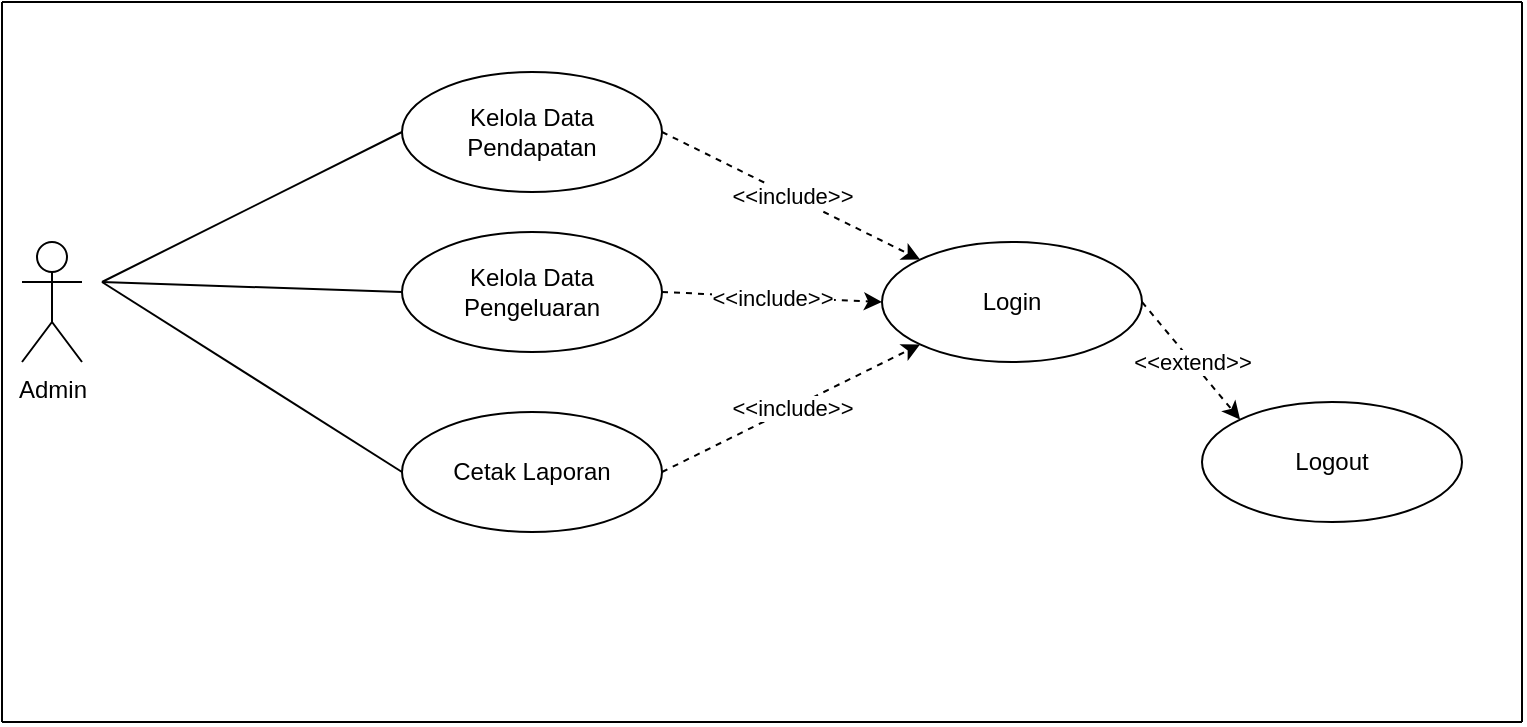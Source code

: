 <mxfile version="13.9.9" type="device" pages="10"><diagram id="4kmiAtKy9nEvLgpCRwei" name="UCD"><mxGraphModel dx="768" dy="482" grid="1" gridSize="10" guides="1" tooltips="1" connect="1" arrows="1" fold="1" page="1" pageScale="1" pageWidth="827" pageHeight="1169" math="0" shadow="0"><root><mxCell id="0"/><mxCell id="1" parent="0"/><mxCell id="D2T0D9YwCFJII62d_EAn-1" value="Admin" style="shape=umlActor;verticalLabelPosition=bottom;verticalAlign=top;html=1;outlineConnect=0;" parent="1" vertex="1"><mxGeometry x="170" y="200" width="30" height="60" as="geometry"/></mxCell><mxCell id="D2T0D9YwCFJII62d_EAn-2" value="Kelola Data Pendapatan" style="ellipse;whiteSpace=wrap;html=1;" parent="1" vertex="1"><mxGeometry x="360" y="115" width="130" height="60" as="geometry"/></mxCell><mxCell id="D2T0D9YwCFJII62d_EAn-3" value="Kelola Data Pengeluaran" style="ellipse;whiteSpace=wrap;html=1;" parent="1" vertex="1"><mxGeometry x="360" y="195" width="130" height="60" as="geometry"/></mxCell><mxCell id="D2T0D9YwCFJII62d_EAn-5" value="Cetak Laporan" style="ellipse;whiteSpace=wrap;html=1;" parent="1" vertex="1"><mxGeometry x="360" y="285" width="130" height="60" as="geometry"/></mxCell><mxCell id="D2T0D9YwCFJII62d_EAn-6" value="Login" style="ellipse;whiteSpace=wrap;html=1;" parent="1" vertex="1"><mxGeometry x="600" y="200" width="130" height="60" as="geometry"/></mxCell><mxCell id="D2T0D9YwCFJII62d_EAn-7" value="" style="endArrow=none;html=1;entryX=0;entryY=0.5;entryDx=0;entryDy=0;" parent="1" target="D2T0D9YwCFJII62d_EAn-2" edge="1"><mxGeometry width="50" height="50" relative="1" as="geometry"><mxPoint x="210" y="220" as="sourcePoint"/><mxPoint x="310" y="340" as="targetPoint"/></mxGeometry></mxCell><mxCell id="D2T0D9YwCFJII62d_EAn-8" value="" style="endArrow=none;html=1;entryX=0;entryY=0.5;entryDx=0;entryDy=0;" parent="1" target="D2T0D9YwCFJII62d_EAn-3" edge="1"><mxGeometry width="50" height="50" relative="1" as="geometry"><mxPoint x="210" y="220" as="sourcePoint"/><mxPoint x="370.0" y="130.0" as="targetPoint"/></mxGeometry></mxCell><mxCell id="D2T0D9YwCFJII62d_EAn-10" value="" style="endArrow=none;html=1;entryX=0;entryY=0.5;entryDx=0;entryDy=0;" parent="1" target="D2T0D9YwCFJII62d_EAn-5" edge="1"><mxGeometry width="50" height="50" relative="1" as="geometry"><mxPoint x="210" y="220" as="sourcePoint"/><mxPoint x="370.0" y="290.0" as="targetPoint"/></mxGeometry></mxCell><mxCell id="D2T0D9YwCFJII62d_EAn-11" value="" style="endArrow=classic;html=1;dashed=1;exitX=1;exitY=0.5;exitDx=0;exitDy=0;entryX=0;entryY=0;entryDx=0;entryDy=0;" parent="1" source="D2T0D9YwCFJII62d_EAn-2" target="D2T0D9YwCFJII62d_EAn-6" edge="1"><mxGeometry relative="1" as="geometry"><mxPoint x="540" y="150" as="sourcePoint"/><mxPoint x="340" y="440" as="targetPoint"/></mxGeometry></mxCell><mxCell id="D2T0D9YwCFJII62d_EAn-12" value="&amp;lt;&amp;lt;include&amp;gt;&amp;gt;" style="edgeLabel;resizable=0;html=1;align=center;verticalAlign=middle;" parent="D2T0D9YwCFJII62d_EAn-11" connectable="0" vertex="1"><mxGeometry relative="1" as="geometry"/></mxCell><mxCell id="D2T0D9YwCFJII62d_EAn-13" value="" style="endArrow=classic;html=1;dashed=1;exitX=1;exitY=0.5;exitDx=0;exitDy=0;entryX=0;entryY=0.5;entryDx=0;entryDy=0;" parent="1" source="D2T0D9YwCFJII62d_EAn-3" target="D2T0D9YwCFJII62d_EAn-6" edge="1"><mxGeometry relative="1" as="geometry"><mxPoint x="500" y="130" as="sourcePoint"/><mxPoint x="620" y="210" as="targetPoint"/></mxGeometry></mxCell><mxCell id="D2T0D9YwCFJII62d_EAn-14" value="&amp;lt;&amp;lt;include&amp;gt;&amp;gt;" style="edgeLabel;resizable=0;html=1;align=center;verticalAlign=middle;" parent="D2T0D9YwCFJII62d_EAn-13" connectable="0" vertex="1"><mxGeometry relative="1" as="geometry"/></mxCell><mxCell id="D2T0D9YwCFJII62d_EAn-17" value="" style="endArrow=classic;html=1;dashed=1;exitX=1;exitY=0.5;exitDx=0;exitDy=0;entryX=0;entryY=1;entryDx=0;entryDy=0;" parent="1" source="D2T0D9YwCFJII62d_EAn-5" target="D2T0D9YwCFJII62d_EAn-6" edge="1"><mxGeometry relative="1" as="geometry"><mxPoint x="500" y="290" as="sourcePoint"/><mxPoint x="610" y="240" as="targetPoint"/></mxGeometry></mxCell><mxCell id="D2T0D9YwCFJII62d_EAn-18" value="&amp;lt;&amp;lt;include&amp;gt;&amp;gt;" style="edgeLabel;resizable=0;html=1;align=center;verticalAlign=middle;" parent="D2T0D9YwCFJII62d_EAn-17" connectable="0" vertex="1"><mxGeometry relative="1" as="geometry"/></mxCell><mxCell id="D2T0D9YwCFJII62d_EAn-19" value="Logout" style="ellipse;whiteSpace=wrap;html=1;" parent="1" vertex="1"><mxGeometry x="760" y="280" width="130" height="60" as="geometry"/></mxCell><mxCell id="D2T0D9YwCFJII62d_EAn-20" value="" style="endArrow=classic;html=1;dashed=1;exitX=1;exitY=0.5;exitDx=0;exitDy=0;entryX=0;entryY=0;entryDx=0;entryDy=0;" parent="1" source="D2T0D9YwCFJII62d_EAn-6" target="D2T0D9YwCFJII62d_EAn-19" edge="1"><mxGeometry relative="1" as="geometry"><mxPoint x="500" y="370" as="sourcePoint"/><mxPoint x="629.038" y="261.213" as="targetPoint"/></mxGeometry></mxCell><mxCell id="D2T0D9YwCFJII62d_EAn-21" value="&amp;lt;&amp;lt;extend&amp;gt;&amp;gt;" style="edgeLabel;resizable=0;html=1;align=center;verticalAlign=middle;" parent="D2T0D9YwCFJII62d_EAn-20" connectable="0" vertex="1"><mxGeometry relative="1" as="geometry"/></mxCell><mxCell id="D2T0D9YwCFJII62d_EAn-22" value="" style="endArrow=none;html=1;" parent="1" edge="1"><mxGeometry width="50" height="50" relative="1" as="geometry"><mxPoint x="160" y="440" as="sourcePoint"/><mxPoint x="160" y="80" as="targetPoint"/></mxGeometry></mxCell><mxCell id="D2T0D9YwCFJII62d_EAn-23" value="" style="endArrow=none;html=1;" parent="1" edge="1"><mxGeometry width="50" height="50" relative="1" as="geometry"><mxPoint x="920" y="440" as="sourcePoint"/><mxPoint x="920" y="80" as="targetPoint"/></mxGeometry></mxCell><mxCell id="D2T0D9YwCFJII62d_EAn-24" value="" style="endArrow=none;html=1;" parent="1" edge="1"><mxGeometry width="50" height="50" relative="1" as="geometry"><mxPoint x="920" y="440" as="sourcePoint"/><mxPoint x="160" y="440" as="targetPoint"/></mxGeometry></mxCell><mxCell id="D2T0D9YwCFJII62d_EAn-25" value="" style="endArrow=none;html=1;" parent="1" edge="1"><mxGeometry width="50" height="50" relative="1" as="geometry"><mxPoint x="920" y="80" as="sourcePoint"/><mxPoint x="160" y="80" as="targetPoint"/></mxGeometry></mxCell></root></mxGraphModel></diagram><diagram id="q11YyFQEiw3C7KnpU5AF" name="CD"><mxGraphModel dx="1280" dy="3141" grid="1" gridSize="10" guides="1" tooltips="1" connect="1" arrows="1" fold="1" page="1" pageScale="1" pageWidth="827" pageHeight="1169" math="0" shadow="0"><root><mxCell id="6ki_7aTZV0kdRkcrF936-0"/><mxCell id="6ki_7aTZV0kdRkcrF936-1" parent="6ki_7aTZV0kdRkcrF936-0"/><mxCell id="Ex8p9PTZ4XBPJWgtMzSK-0" value="admin" style="swimlane;fontStyle=1;align=center;verticalAlign=top;childLayout=stackLayout;horizontal=1;startSize=26;horizontalStack=0;resizeParent=1;resizeParentMax=0;resizeLast=0;collapsible=1;marginBottom=0;fontSize=18;" parent="6ki_7aTZV0kdRkcrF936-1" vertex="1"><mxGeometry x="520" y="-1510" width="270" height="164" as="geometry"/></mxCell><mxCell id="Ex8p9PTZ4XBPJWgtMzSK-1" value="+ id_admin: int(11) (PK)" style="text;align=left;verticalAlign=top;spacingLeft=4;spacingRight=4;overflow=hidden;rotatable=0;points=[[0,0.5],[1,0.5]];portConstraint=eastwest;fontSize=18;" parent="Ex8p9PTZ4XBPJWgtMzSK-0" vertex="1"><mxGeometry y="26" width="270" height="26" as="geometry"/></mxCell><mxCell id="Ex8p9PTZ4XBPJWgtMzSK-2" value="+ nama: varchar(40)" style="text;align=left;verticalAlign=top;spacingLeft=4;spacingRight=4;overflow=hidden;rotatable=0;points=[[0,0.5],[1,0.5]];portConstraint=eastwest;fontSize=18;" parent="Ex8p9PTZ4XBPJWgtMzSK-0" vertex="1"><mxGeometry y="52" width="270" height="26" as="geometry"/></mxCell><mxCell id="Ex8p9PTZ4XBPJWgtMzSK-3" value="+ email: varchar(40)" style="text;align=left;verticalAlign=top;spacingLeft=4;spacingRight=4;overflow=hidden;rotatable=0;points=[[0,0.5],[1,0.5]];portConstraint=eastwest;fontSize=18;" parent="Ex8p9PTZ4XBPJWgtMzSK-0" vertex="1"><mxGeometry y="78" width="270" height="26" as="geometry"/></mxCell><mxCell id="Ex8p9PTZ4XBPJWgtMzSK-4" value="+ pass: varchar(40)" style="text;align=left;verticalAlign=top;spacingLeft=4;spacingRight=4;overflow=hidden;rotatable=0;points=[[0,0.5],[1,0.5]];portConstraint=eastwest;fontSize=18;" parent="Ex8p9PTZ4XBPJWgtMzSK-0" vertex="1"><mxGeometry y="104" width="270" height="26" as="geometry"/></mxCell><mxCell id="Ex8p9PTZ4XBPJWgtMzSK-5" value="" style="line;strokeWidth=1;align=left;verticalAlign=middle;spacingTop=-1;spacingLeft=3;spacingRight=3;rotatable=0;labelPosition=right;points=[];portConstraint=eastwest;fontSize=18;" parent="Ex8p9PTZ4XBPJWgtMzSK-0" vertex="1"><mxGeometry y="130" width="270" height="8" as="geometry"/></mxCell><mxCell id="Ex8p9PTZ4XBPJWgtMzSK-6" value="+ login()&#10;" style="text;align=left;verticalAlign=top;spacingLeft=4;spacingRight=4;overflow=hidden;rotatable=0;points=[[0,0.5],[1,0.5]];portConstraint=eastwest;fontSize=18;" parent="Ex8p9PTZ4XBPJWgtMzSK-0" vertex="1"><mxGeometry y="138" width="270" height="26" as="geometry"/></mxCell><mxCell id="Ex8p9PTZ4XBPJWgtMzSK-22" value="pemasukan" style="swimlane;fontStyle=1;align=center;verticalAlign=top;childLayout=stackLayout;horizontal=1;startSize=26;horizontalStack=0;resizeParent=1;resizeParentMax=0;resizeLast=0;collapsible=1;marginBottom=0;fontSize=18;" parent="6ki_7aTZV0kdRkcrF936-1" vertex="1"><mxGeometry x="910" y="-1510" width="270" height="242" as="geometry"/></mxCell><mxCell id="Ex8p9PTZ4XBPJWgtMzSK-23" value="+ id_pemasukan: int(11) (PK)" style="text;align=left;verticalAlign=top;spacingLeft=4;spacingRight=4;overflow=hidden;rotatable=0;points=[[0,0.5],[1,0.5]];portConstraint=eastwest;fontSize=18;" parent="Ex8p9PTZ4XBPJWgtMzSK-22" vertex="1"><mxGeometry y="26" width="270" height="26" as="geometry"/></mxCell><mxCell id="Ex8p9PTZ4XBPJWgtMzSK-24" value="+ tgl_pemasukan: date" style="text;align=left;verticalAlign=top;spacingLeft=4;spacingRight=4;overflow=hidden;rotatable=0;points=[[0,0.5],[1,0.5]];portConstraint=eastwest;fontSize=18;" parent="Ex8p9PTZ4XBPJWgtMzSK-22" vertex="1"><mxGeometry y="52" width="270" height="26" as="geometry"/></mxCell><mxCell id="Ex8p9PTZ4XBPJWgtMzSK-25" value="+ jumlah: int(11)" style="text;align=left;verticalAlign=top;spacingLeft=4;spacingRight=4;overflow=hidden;rotatable=0;points=[[0,0.5],[1,0.5]];portConstraint=eastwest;fontSize=18;" parent="Ex8p9PTZ4XBPJWgtMzSK-22" vertex="1"><mxGeometry y="78" width="270" height="26" as="geometry"/></mxCell><mxCell id="Ex8p9PTZ4XBPJWgtMzSK-26" value="+ sumber: text" style="text;align=left;verticalAlign=top;spacingLeft=4;spacingRight=4;overflow=hidden;rotatable=0;points=[[0,0.5],[1,0.5]];portConstraint=eastwest;fontSize=18;" parent="Ex8p9PTZ4XBPJWgtMzSK-22" vertex="1"><mxGeometry y="104" width="270" height="26" as="geometry"/></mxCell><mxCell id="Ex8p9PTZ4XBPJWgtMzSK-29" value="" style="line;strokeWidth=1;align=left;verticalAlign=middle;spacingTop=-1;spacingLeft=3;spacingRight=3;rotatable=0;labelPosition=right;points=[];portConstraint=eastwest;fontSize=18;" parent="Ex8p9PTZ4XBPJWgtMzSK-22" vertex="1"><mxGeometry y="130" width="270" height="8" as="geometry"/></mxCell><mxCell id="Ex8p9PTZ4XBPJWgtMzSK-30" value="+ edit()&#10;" style="text;align=left;verticalAlign=top;spacingLeft=4;spacingRight=4;overflow=hidden;rotatable=0;points=[[0,0.5],[1,0.5]];portConstraint=eastwest;fontSize=18;" parent="Ex8p9PTZ4XBPJWgtMzSK-22" vertex="1"><mxGeometry y="138" width="270" height="26" as="geometry"/></mxCell><mxCell id="Ex8p9PTZ4XBPJWgtMzSK-31" value="+ hapus()" style="text;align=left;verticalAlign=top;spacingLeft=4;spacingRight=4;overflow=hidden;rotatable=0;points=[[0,0.5],[1,0.5]];portConstraint=eastwest;fontSize=18;" parent="Ex8p9PTZ4XBPJWgtMzSK-22" vertex="1"><mxGeometry y="164" width="270" height="26" as="geometry"/></mxCell><mxCell id="Ex8p9PTZ4XBPJWgtMzSK-32" value="+ tambah()" style="text;align=left;verticalAlign=top;spacingLeft=4;spacingRight=4;overflow=hidden;rotatable=0;points=[[0,0.5],[1,0.5]];portConstraint=eastwest;fontSize=18;" parent="Ex8p9PTZ4XBPJWgtMzSK-22" vertex="1"><mxGeometry y="190" width="270" height="26" as="geometry"/></mxCell><mxCell id="Ex8p9PTZ4XBPJWgtMzSK-33" value="+ simpan()" style="text;align=left;verticalAlign=top;spacingLeft=4;spacingRight=4;overflow=hidden;rotatable=0;points=[[0,0.5],[1,0.5]];portConstraint=eastwest;fontSize=18;" parent="Ex8p9PTZ4XBPJWgtMzSK-22" vertex="1"><mxGeometry y="216" width="270" height="26" as="geometry"/></mxCell><mxCell id="Ex8p9PTZ4XBPJWgtMzSK-34" value="pengeluaran" style="swimlane;fontStyle=1;align=center;verticalAlign=top;childLayout=stackLayout;horizontal=1;startSize=26;horizontalStack=0;resizeParent=1;resizeParentMax=0;resizeLast=0;collapsible=1;marginBottom=0;fontSize=18;" parent="6ki_7aTZV0kdRkcrF936-1" vertex="1"><mxGeometry x="910" y="-1920" width="270" height="242" as="geometry"/></mxCell><mxCell id="Ex8p9PTZ4XBPJWgtMzSK-35" value="+ id_pengeluaran: int(11) (PK)" style="text;align=left;verticalAlign=top;spacingLeft=4;spacingRight=4;overflow=hidden;rotatable=0;points=[[0,0.5],[1,0.5]];portConstraint=eastwest;fontSize=18;" parent="Ex8p9PTZ4XBPJWgtMzSK-34" vertex="1"><mxGeometry y="26" width="270" height="26" as="geometry"/></mxCell><mxCell id="Ex8p9PTZ4XBPJWgtMzSK-36" value="+ tgl_pemgeluaran: date" style="text;align=left;verticalAlign=top;spacingLeft=4;spacingRight=4;overflow=hidden;rotatable=0;points=[[0,0.5],[1,0.5]];portConstraint=eastwest;fontSize=18;" parent="Ex8p9PTZ4XBPJWgtMzSK-34" vertex="1"><mxGeometry y="52" width="270" height="26" as="geometry"/></mxCell><mxCell id="Ex8p9PTZ4XBPJWgtMzSK-37" value="+ jumlah: int(11)" style="text;align=left;verticalAlign=top;spacingLeft=4;spacingRight=4;overflow=hidden;rotatable=0;points=[[0,0.5],[1,0.5]];portConstraint=eastwest;fontSize=18;" parent="Ex8p9PTZ4XBPJWgtMzSK-34" vertex="1"><mxGeometry y="78" width="270" height="26" as="geometry"/></mxCell><mxCell id="Ex8p9PTZ4XBPJWgtMzSK-38" value="+ sumber: text" style="text;align=left;verticalAlign=top;spacingLeft=4;spacingRight=4;overflow=hidden;rotatable=0;points=[[0,0.5],[1,0.5]];portConstraint=eastwest;fontSize=18;" parent="Ex8p9PTZ4XBPJWgtMzSK-34" vertex="1"><mxGeometry y="104" width="270" height="26" as="geometry"/></mxCell><mxCell id="Ex8p9PTZ4XBPJWgtMzSK-39" value="" style="line;strokeWidth=1;align=left;verticalAlign=middle;spacingTop=-1;spacingLeft=3;spacingRight=3;rotatable=0;labelPosition=right;points=[];portConstraint=eastwest;fontSize=18;" parent="Ex8p9PTZ4XBPJWgtMzSK-34" vertex="1"><mxGeometry y="130" width="270" height="8" as="geometry"/></mxCell><mxCell id="Ex8p9PTZ4XBPJWgtMzSK-40" value="+ edit()&#10;" style="text;align=left;verticalAlign=top;spacingLeft=4;spacingRight=4;overflow=hidden;rotatable=0;points=[[0,0.5],[1,0.5]];portConstraint=eastwest;fontSize=18;" parent="Ex8p9PTZ4XBPJWgtMzSK-34" vertex="1"><mxGeometry y="138" width="270" height="26" as="geometry"/></mxCell><mxCell id="Ex8p9PTZ4XBPJWgtMzSK-41" value="+ hapus()" style="text;align=left;verticalAlign=top;spacingLeft=4;spacingRight=4;overflow=hidden;rotatable=0;points=[[0,0.5],[1,0.5]];portConstraint=eastwest;fontSize=18;" parent="Ex8p9PTZ4XBPJWgtMzSK-34" vertex="1"><mxGeometry y="164" width="270" height="26" as="geometry"/></mxCell><mxCell id="Ex8p9PTZ4XBPJWgtMzSK-42" value="+ tambah()" style="text;align=left;verticalAlign=top;spacingLeft=4;spacingRight=4;overflow=hidden;rotatable=0;points=[[0,0.5],[1,0.5]];portConstraint=eastwest;fontSize=18;" parent="Ex8p9PTZ4XBPJWgtMzSK-34" vertex="1"><mxGeometry y="190" width="270" height="26" as="geometry"/></mxCell><mxCell id="Ex8p9PTZ4XBPJWgtMzSK-43" value="+ simpan()" style="text;align=left;verticalAlign=top;spacingLeft=4;spacingRight=4;overflow=hidden;rotatable=0;points=[[0,0.5],[1,0.5]];portConstraint=eastwest;fontSize=18;" parent="Ex8p9PTZ4XBPJWgtMzSK-34" vertex="1"><mxGeometry y="216" width="270" height="26" as="geometry"/></mxCell><mxCell id="Ex8p9PTZ4XBPJWgtMzSK-45" value="" style="endArrow=none;html=1;exitX=1;exitY=0.5;exitDx=0;exitDy=0;entryX=0;entryY=0.5;entryDx=0;entryDy=0;" parent="6ki_7aTZV0kdRkcrF936-1" source="Ex8p9PTZ4XBPJWgtMzSK-1" target="Ex8p9PTZ4XBPJWgtMzSK-23" edge="1"><mxGeometry width="50" height="50" relative="1" as="geometry"><mxPoint x="720" y="-1200" as="sourcePoint"/><mxPoint x="770" y="-1250" as="targetPoint"/></mxGeometry></mxCell><mxCell id="hiZ-uurD7CRcBo1tlRq7-0" value="1..N" style="text;html=1;strokeColor=none;fillColor=none;align=center;verticalAlign=middle;whiteSpace=wrap;rounded=0;" vertex="1" parent="6ki_7aTZV0kdRkcrF936-1"><mxGeometry x="860" y="-1490" width="40" height="20" as="geometry"/></mxCell><mxCell id="hiZ-uurD7CRcBo1tlRq7-1" value="" style="endArrow=none;html=1;exitX=1;exitY=0.5;exitDx=0;exitDy=0;entryX=0;entryY=0.5;entryDx=0;entryDy=0;" edge="1" parent="6ki_7aTZV0kdRkcrF936-1" source="Ex8p9PTZ4XBPJWgtMzSK-1" target="Ex8p9PTZ4XBPJWgtMzSK-35"><mxGeometry width="50" height="50" relative="1" as="geometry"><mxPoint x="880" y="-1480" as="sourcePoint"/><mxPoint x="930" y="-1530" as="targetPoint"/><Array as="points"><mxPoint x="840" y="-1471"/><mxPoint x="840" y="-1881"/></Array></mxGeometry></mxCell><mxCell id="hiZ-uurD7CRcBo1tlRq7-2" value="1..N" style="text;html=1;strokeColor=none;fillColor=none;align=center;verticalAlign=middle;whiteSpace=wrap;rounded=0;" vertex="1" parent="6ki_7aTZV0kdRkcrF936-1"><mxGeometry x="860" y="-1900" width="40" height="20" as="geometry"/></mxCell></root></mxGraphModel></diagram><diagram id="pGMKPq_DkwyDw89W5EmB" name="AD-Admin"><mxGraphModel dx="904" dy="567" grid="1" gridSize="10" guides="1" tooltips="1" connect="1" arrows="1" fold="1" page="1" pageScale="1" pageWidth="827" pageHeight="1169" math="0" shadow="0"><root><mxCell id="17zIrIIDaWZCTqSmZn6S-0"/><mxCell id="17zIrIIDaWZCTqSmZn6S-1" parent="17zIrIIDaWZCTqSmZn6S-0"/><mxCell id="17zIrIIDaWZCTqSmZn6S-2" style="edgeStyle=orthogonalEdgeStyle;rounded=0;orthogonalLoop=1;jettySize=auto;html=1;entryX=0.5;entryY=0;entryDx=0;entryDy=0;" parent="17zIrIIDaWZCTqSmZn6S-1" source="17zIrIIDaWZCTqSmZn6S-3" target="17zIrIIDaWZCTqSmZn6S-5" edge="1"><mxGeometry relative="1" as="geometry"/></mxCell><mxCell id="17zIrIIDaWZCTqSmZn6S-3" value="" style="ellipse;fillColor=#000000;strokeColor=none;" parent="17zIrIIDaWZCTqSmZn6S-1" vertex="1"><mxGeometry x="280" y="110" width="40" height="40" as="geometry"/></mxCell><mxCell id="17zIrIIDaWZCTqSmZn6S-4" style="edgeStyle=orthogonalEdgeStyle;rounded=0;orthogonalLoop=1;jettySize=auto;html=1;" parent="17zIrIIDaWZCTqSmZn6S-1" source="17zIrIIDaWZCTqSmZn6S-5" target="17zIrIIDaWZCTqSmZn6S-7" edge="1"><mxGeometry relative="1" as="geometry"/></mxCell><mxCell id="17zIrIIDaWZCTqSmZn6S-5" value="Login" style="rounded=1;whiteSpace=wrap;html=1;" parent="17zIrIIDaWZCTqSmZn6S-1" vertex="1"><mxGeometry x="247.5" y="180" width="105" height="40" as="geometry"/></mxCell><mxCell id="17zIrIIDaWZCTqSmZn6S-6" style="edgeStyle=orthogonalEdgeStyle;rounded=0;orthogonalLoop=1;jettySize=auto;html=1;entryX=0.5;entryY=0;entryDx=0;entryDy=0;" parent="17zIrIIDaWZCTqSmZn6S-1" source="17zIrIIDaWZCTqSmZn6S-7" target="17zIrIIDaWZCTqSmZn6S-10" edge="1"><mxGeometry relative="1" as="geometry"/></mxCell><mxCell id="17zIrIIDaWZCTqSmZn6S-7" value="Validasi Login" style="rounded=1;whiteSpace=wrap;html=1;" parent="17zIrIIDaWZCTqSmZn6S-1" vertex="1"><mxGeometry x="247.5" y="250" width="105" height="40" as="geometry"/></mxCell><mxCell id="17zIrIIDaWZCTqSmZn6S-8" style="edgeStyle=orthogonalEdgeStyle;rounded=0;orthogonalLoop=1;jettySize=auto;html=1;" parent="17zIrIIDaWZCTqSmZn6S-1" source="17zIrIIDaWZCTqSmZn6S-10" target="17zIrIIDaWZCTqSmZn6S-11" edge="1"><mxGeometry relative="1" as="geometry"/></mxCell><mxCell id="17zIrIIDaWZCTqSmZn6S-9" style="edgeStyle=orthogonalEdgeStyle;rounded=0;orthogonalLoop=1;jettySize=auto;html=1;entryX=1;entryY=0.5;entryDx=0;entryDy=0;exitX=1;exitY=0.5;exitDx=0;exitDy=0;" parent="17zIrIIDaWZCTqSmZn6S-1" source="17zIrIIDaWZCTqSmZn6S-10" target="17zIrIIDaWZCTqSmZn6S-5" edge="1"><mxGeometry relative="1" as="geometry"><Array as="points"><mxPoint x="370" y="340"/><mxPoint x="370" y="200"/></Array></mxGeometry></mxCell><mxCell id="17zIrIIDaWZCTqSmZn6S-10" value="" style="rhombus;whiteSpace=wrap;html=1;" parent="17zIrIIDaWZCTqSmZn6S-1" vertex="1"><mxGeometry x="280" y="320" width="40" height="40" as="geometry"/></mxCell><mxCell id="17zIrIIDaWZCTqSmZn6S-11" value="Admin" style="rounded=1;whiteSpace=wrap;html=1;" parent="17zIrIIDaWZCTqSmZn6S-1" vertex="1"><mxGeometry x="247.5" y="390" width="105" height="40" as="geometry"/></mxCell><mxCell id="17zIrIIDaWZCTqSmZn6S-12" style="edgeStyle=orthogonalEdgeStyle;rounded=0;orthogonalLoop=1;jettySize=auto;html=1;entryX=0;entryY=0.5;entryDx=0;entryDy=0;exitX=0.444;exitY=0.975;exitDx=0;exitDy=0;exitPerimeter=0;" parent="17zIrIIDaWZCTqSmZn6S-1" source="17zIrIIDaWZCTqSmZn6S-13" target="17zIrIIDaWZCTqSmZn6S-19" edge="1"><mxGeometry relative="1" as="geometry"><mxPoint x="117.87" y="635" as="targetPoint"/></mxGeometry></mxCell><mxCell id="17zIrIIDaWZCTqSmZn6S-13" value="Kelola Data Pendapatan" style="rounded=1;whiteSpace=wrap;html=1;" parent="17zIrIIDaWZCTqSmZn6S-1" vertex="1"><mxGeometry x="128.25" y="500" width="105" height="40" as="geometry"/></mxCell><mxCell id="AkEPrUSVcGApRCs7bW3S-0" style="edgeStyle=orthogonalEdgeStyle;rounded=0;orthogonalLoop=1;jettySize=auto;html=1;entryX=0.5;entryY=0;entryDx=0;entryDy=0;" edge="1" parent="17zIrIIDaWZCTqSmZn6S-1" source="17zIrIIDaWZCTqSmZn6S-15" target="17zIrIIDaWZCTqSmZn6S-19"><mxGeometry relative="1" as="geometry"/></mxCell><mxCell id="17zIrIIDaWZCTqSmZn6S-15" value="Kelola Data Pengeluaran" style="rounded=1;whiteSpace=wrap;html=1;" parent="17zIrIIDaWZCTqSmZn6S-1" vertex="1"><mxGeometry x="246.5" y="500" width="105" height="40" as="geometry"/></mxCell><mxCell id="AkEPrUSVcGApRCs7bW3S-1" style="edgeStyle=orthogonalEdgeStyle;rounded=0;orthogonalLoop=1;jettySize=auto;html=1;entryX=1;entryY=0.5;entryDx=0;entryDy=0;exitX=0.5;exitY=1;exitDx=0;exitDy=0;" edge="1" parent="17zIrIIDaWZCTqSmZn6S-1" source="17zIrIIDaWZCTqSmZn6S-17" target="17zIrIIDaWZCTqSmZn6S-19"><mxGeometry relative="1" as="geometry"/></mxCell><mxCell id="17zIrIIDaWZCTqSmZn6S-17" value="Cetak Laporan" style="rounded=1;whiteSpace=wrap;html=1;" parent="17zIrIIDaWZCTqSmZn6S-1" vertex="1"><mxGeometry x="366.75" y="500" width="105" height="40" as="geometry"/></mxCell><mxCell id="17zIrIIDaWZCTqSmZn6S-18" style="edgeStyle=orthogonalEdgeStyle;rounded=0;orthogonalLoop=1;jettySize=auto;html=1;" parent="17zIrIIDaWZCTqSmZn6S-1" source="17zIrIIDaWZCTqSmZn6S-19" target="17zIrIIDaWZCTqSmZn6S-21" edge="1"><mxGeometry relative="1" as="geometry"/></mxCell><mxCell id="17zIrIIDaWZCTqSmZn6S-19" value="" style="rounded=0;whiteSpace=wrap;html=1;fillColor=#000000;" parent="17zIrIIDaWZCTqSmZn6S-1" vertex="1"><mxGeometry x="238.5" y="630" width="120" height="10" as="geometry"/></mxCell><mxCell id="17zIrIIDaWZCTqSmZn6S-20" style="edgeStyle=orthogonalEdgeStyle;rounded=0;orthogonalLoop=1;jettySize=auto;html=1;" parent="17zIrIIDaWZCTqSmZn6S-1" source="17zIrIIDaWZCTqSmZn6S-21" target="17zIrIIDaWZCTqSmZn6S-22" edge="1"><mxGeometry relative="1" as="geometry"/></mxCell><mxCell id="17zIrIIDaWZCTqSmZn6S-21" value="Logout" style="rounded=1;whiteSpace=wrap;html=1;" parent="17zIrIIDaWZCTqSmZn6S-1" vertex="1"><mxGeometry x="246" y="670" width="105" height="40" as="geometry"/></mxCell><mxCell id="17zIrIIDaWZCTqSmZn6S-22" value="" style="ellipse;html=1;shape=endState;fillColor=#000000;strokeColor=#000000;" parent="17zIrIIDaWZCTqSmZn6S-1" vertex="1"><mxGeometry x="278.5" y="740" width="40" height="40" as="geometry"/></mxCell><mxCell id="17zIrIIDaWZCTqSmZn6S-23" value="" style="endArrow=classic;html=1;entryX=0.5;entryY=0;entryDx=0;entryDy=0;" parent="17zIrIIDaWZCTqSmZn6S-1" target="17zIrIIDaWZCTqSmZn6S-13" edge="1"><mxGeometry width="50" height="50" relative="1" as="geometry"><mxPoint x="180.63" y="470" as="sourcePoint"/><mxPoint x="301.38" y="460" as="targetPoint"/></mxGeometry></mxCell><mxCell id="17zIrIIDaWZCTqSmZn6S-24" value="" style="endArrow=classic;html=1;entryX=0.5;entryY=0;entryDx=0;entryDy=0;" parent="17zIrIIDaWZCTqSmZn6S-1" edge="1"><mxGeometry width="50" height="50" relative="1" as="geometry"><mxPoint x="421.18" y="470" as="sourcePoint"/><mxPoint x="421.18" y="500" as="targetPoint"/></mxGeometry></mxCell><mxCell id="17zIrIIDaWZCTqSmZn6S-28" value="" style="endArrow=none;html=1;" parent="17zIrIIDaWZCTqSmZn6S-1" edge="1"><mxGeometry width="50" height="50" relative="1" as="geometry"><mxPoint x="182" y="470" as="sourcePoint"/><mxPoint x="420.75" y="470" as="targetPoint"/></mxGeometry></mxCell><mxCell id="17zIrIIDaWZCTqSmZn6S-29" value="" style="endArrow=none;html=1;exitX=0.5;exitY=1;exitDx=0;exitDy=0;" parent="17zIrIIDaWZCTqSmZn6S-1" source="17zIrIIDaWZCTqSmZn6S-11" edge="1"><mxGeometry width="50" height="50" relative="1" as="geometry"><mxPoint x="233" y="450" as="sourcePoint"/><mxPoint x="300" y="470" as="targetPoint"/></mxGeometry></mxCell><mxCell id="17zIrIIDaWZCTqSmZn6S-38" value="" style="endArrow=classic;html=1;entryX=0.5;entryY=0;entryDx=0;entryDy=0;" parent="17zIrIIDaWZCTqSmZn6S-1" edge="1"><mxGeometry width="50" height="50" relative="1" as="geometry"><mxPoint x="300.55" y="470" as="sourcePoint"/><mxPoint x="300.55" y="500" as="targetPoint"/></mxGeometry></mxCell><mxCell id="17zIrIIDaWZCTqSmZn6S-39" value="True" style="text;html=1;strokeColor=none;fillColor=none;align=center;verticalAlign=middle;whiteSpace=wrap;rounded=0;" parent="17zIrIIDaWZCTqSmZn6S-1" vertex="1"><mxGeometry x="260" y="360" width="40" height="20" as="geometry"/></mxCell><mxCell id="17zIrIIDaWZCTqSmZn6S-40" value="False" style="text;html=1;strokeColor=none;fillColor=none;align=center;verticalAlign=middle;whiteSpace=wrap;rounded=0;" parent="17zIrIIDaWZCTqSmZn6S-1" vertex="1"><mxGeometry x="374" y="230" width="40" height="20" as="geometry"/></mxCell></root></mxGraphModel></diagram><diagram id="dBF78uNOiNgydK4vTUUC" name="SQ-Admin"><mxGraphModel dx="768" dy="482" grid="1" gridSize="10" guides="1" tooltips="1" connect="1" arrows="1" fold="1" page="1" pageScale="1" pageWidth="827" pageHeight="1169" math="0" shadow="0"><root><mxCell id="RL52q2rN0Sd8Js9SmOrc-0"/><mxCell id="RL52q2rN0Sd8Js9SmOrc-1" parent="RL52q2rN0Sd8Js9SmOrc-0"/><mxCell id="RL52q2rN0Sd8Js9SmOrc-2" value="Admin" style="shape=umlActor;verticalLabelPosition=bottom;verticalAlign=top;html=1;outlineConnect=0;" parent="RL52q2rN0Sd8Js9SmOrc-1" vertex="1"><mxGeometry x="290" y="140" width="30" height="60" as="geometry"/></mxCell><mxCell id="RL52q2rN0Sd8Js9SmOrc-3" value="" style="rounded=0;whiteSpace=wrap;html=1;strokeWidth=1;fillColor=#FFFFFF;rotation=-90;" parent="RL52q2rN0Sd8Js9SmOrc-1" vertex="1"><mxGeometry x="285" y="295" width="40" height="10" as="geometry"/></mxCell><mxCell id="RL52q2rN0Sd8Js9SmOrc-4" value="" style="endArrow=none;html=1;exitX=1;exitY=0.5;exitDx=0;exitDy=0;dashed=1;" parent="RL52q2rN0Sd8Js9SmOrc-1" source="RL52q2rN0Sd8Js9SmOrc-3" edge="1"><mxGeometry width="50" height="50" relative="1" as="geometry"><mxPoint x="435" y="380" as="sourcePoint"/><mxPoint x="305" y="230" as="targetPoint"/></mxGeometry></mxCell><mxCell id="RL52q2rN0Sd8Js9SmOrc-5" value="" style="endArrow=none;html=1;dashed=1;entryX=0;entryY=0.5;entryDx=0;entryDy=0;" parent="RL52q2rN0Sd8Js9SmOrc-1" target="RL52q2rN0Sd8Js9SmOrc-3" edge="1"><mxGeometry width="50" height="50" relative="1" as="geometry"><mxPoint x="305" y="800" as="sourcePoint"/><mxPoint x="305" y="330" as="targetPoint"/></mxGeometry></mxCell><mxCell id="RL52q2rN0Sd8Js9SmOrc-6" value="Form Login" style="rounded=0;whiteSpace=wrap;html=1;" parent="RL52q2rN0Sd8Js9SmOrc-1" vertex="1"><mxGeometry x="390" y="150" width="110" height="40" as="geometry"/></mxCell><mxCell id="RL52q2rN0Sd8Js9SmOrc-7" value="" style="rounded=0;whiteSpace=wrap;html=1;strokeWidth=1;fillColor=#FFFFFF;rotation=-90;" parent="RL52q2rN0Sd8Js9SmOrc-1" vertex="1"><mxGeometry x="425" y="335" width="40" height="10" as="geometry"/></mxCell><mxCell id="RL52q2rN0Sd8Js9SmOrc-8" value="" style="endArrow=none;html=1;exitX=1;exitY=0.5;exitDx=0;exitDy=0;dashed=1;entryX=0.5;entryY=1;entryDx=0;entryDy=0;" parent="RL52q2rN0Sd8Js9SmOrc-1" source="RL52q2rN0Sd8Js9SmOrc-7" target="RL52q2rN0Sd8Js9SmOrc-6" edge="1"><mxGeometry width="50" height="50" relative="1" as="geometry"><mxPoint x="575" y="425" as="sourcePoint"/><mxPoint x="445" y="245" as="targetPoint"/></mxGeometry></mxCell><mxCell id="RL52q2rN0Sd8Js9SmOrc-9" value="" style="endArrow=classic;html=1;exitX=0;exitY=0.75;exitDx=0;exitDy=0;entryX=1;entryY=0;entryDx=0;entryDy=0;" parent="RL52q2rN0Sd8Js9SmOrc-1" source="RL52q2rN0Sd8Js9SmOrc-3" target="RL52q2rN0Sd8Js9SmOrc-7" edge="1"><mxGeometry width="50" height="50" relative="1" as="geometry"><mxPoint x="410" y="350" as="sourcePoint"/><mxPoint x="460" y="300" as="targetPoint"/></mxGeometry></mxCell><mxCell id="RL52q2rN0Sd8Js9SmOrc-10" value="1. input email dan password" style="text;html=1;strokeColor=none;fillColor=none;align=center;verticalAlign=middle;whiteSpace=wrap;rounded=0;" parent="RL52q2rN0Sd8Js9SmOrc-1" vertex="1"><mxGeometry x="325" y="295" width="100" height="20" as="geometry"/></mxCell><mxCell id="RL52q2rN0Sd8Js9SmOrc-11" value="" style="endArrow=none;html=1;dashed=1;entryX=0;entryY=0.5;entryDx=0;entryDy=0;" parent="RL52q2rN0Sd8Js9SmOrc-1" target="RL52q2rN0Sd8Js9SmOrc-7" edge="1"><mxGeometry width="50" height="50" relative="1" as="geometry"><mxPoint x="445" y="800" as="sourcePoint"/><mxPoint x="445" y="370" as="targetPoint"/><Array as="points"><mxPoint x="445" y="800"/></Array></mxGeometry></mxCell><mxCell id="RL52q2rN0Sd8Js9SmOrc-12" value="Login" style="rounded=0;whiteSpace=wrap;html=1;" parent="RL52q2rN0Sd8Js9SmOrc-1" vertex="1"><mxGeometry x="570" y="150" width="110" height="40" as="geometry"/></mxCell><mxCell id="RL52q2rN0Sd8Js9SmOrc-13" value="" style="rounded=0;whiteSpace=wrap;html=1;strokeWidth=1;fillColor=#FFFFFF;rotation=-90;" parent="RL52q2rN0Sd8Js9SmOrc-1" vertex="1"><mxGeometry x="605" y="375" width="40" height="10" as="geometry"/></mxCell><mxCell id="RL52q2rN0Sd8Js9SmOrc-14" value="" style="endArrow=none;html=1;exitX=1;exitY=0.5;exitDx=0;exitDy=0;dashed=1;entryX=0.5;entryY=1;entryDx=0;entryDy=0;" parent="RL52q2rN0Sd8Js9SmOrc-1" source="RL52q2rN0Sd8Js9SmOrc-13" edge="1"><mxGeometry width="50" height="50" relative="1" as="geometry"><mxPoint x="755" y="425" as="sourcePoint"/><mxPoint x="625" y="190" as="targetPoint"/></mxGeometry></mxCell><mxCell id="RL52q2rN0Sd8Js9SmOrc-15" value="" style="endArrow=classic;html=1;exitX=0;exitY=0.75;exitDx=0;exitDy=0;entryX=1;entryY=0;entryDx=0;entryDy=0;" parent="RL52q2rN0Sd8Js9SmOrc-1" target="RL52q2rN0Sd8Js9SmOrc-13" edge="1"><mxGeometry width="50" height="50" relative="1" as="geometry"><mxPoint x="450" y="360" as="sourcePoint"/><mxPoint x="582.5" y="360" as="targetPoint"/></mxGeometry></mxCell><mxCell id="RL52q2rN0Sd8Js9SmOrc-16" value="2. Cek email dan password" style="text;html=1;strokeColor=none;fillColor=none;align=center;verticalAlign=middle;whiteSpace=wrap;rounded=0;" parent="RL52q2rN0Sd8Js9SmOrc-1" vertex="1"><mxGeometry x="450" y="335" width="140" height="20" as="geometry"/></mxCell><mxCell id="RL52q2rN0Sd8Js9SmOrc-17" value="" style="endArrow=none;html=1;dashed=1;entryX=0;entryY=0.5;entryDx=0;entryDy=0;" parent="RL52q2rN0Sd8Js9SmOrc-1" source="RL52q2rN0Sd8Js9SmOrc-18" target="RL52q2rN0Sd8Js9SmOrc-13" edge="1"><mxGeometry width="50" height="50" relative="1" as="geometry"><mxPoint x="625" y="440" as="sourcePoint"/><mxPoint x="624.66" y="410" as="targetPoint"/></mxGeometry></mxCell><mxCell id="RL52q2rN0Sd8Js9SmOrc-18" value="" style="rounded=0;whiteSpace=wrap;html=1;strokeWidth=1;fillColor=#FFFFFF;rotation=-90;" parent="RL52q2rN0Sd8Js9SmOrc-1" vertex="1"><mxGeometry x="515.88" y="549.11" width="218.24" height="10" as="geometry"/></mxCell><mxCell id="RL52q2rN0Sd8Js9SmOrc-19" value="" style="endArrow=classic;html=1;exitX=0;exitY=1;exitDx=0;exitDy=0;entryX=1;entryY=1;entryDx=0;entryDy=0;" parent="RL52q2rN0Sd8Js9SmOrc-1" source="RL52q2rN0Sd8Js9SmOrc-13" target="RL52q2rN0Sd8Js9SmOrc-18" edge="1"><mxGeometry width="50" height="50" relative="1" as="geometry"><mxPoint x="660" y="480" as="sourcePoint"/><mxPoint x="710" y="430" as="targetPoint"/><Array as="points"><mxPoint x="670" y="400"/><mxPoint x="670" y="445"/></Array></mxGeometry></mxCell><mxCell id="RL52q2rN0Sd8Js9SmOrc-20" value="3. Validasi" style="text;html=1;strokeColor=none;fillColor=none;align=center;verticalAlign=middle;whiteSpace=wrap;rounded=0;" parent="RL52q2rN0Sd8Js9SmOrc-1" vertex="1"><mxGeometry x="640" y="375" width="65" height="20" as="geometry"/></mxCell><mxCell id="RL52q2rN0Sd8Js9SmOrc-21" value="" style="endArrow=classic;html=1;exitX=0.961;exitY=-0.018;exitDx=0;exitDy=0;exitPerimeter=0;" parent="RL52q2rN0Sd8Js9SmOrc-1" source="RL52q2rN0Sd8Js9SmOrc-18" edge="1"><mxGeometry width="50" height="50" relative="1" as="geometry"><mxPoint x="619" y="450" as="sourcePoint"/><mxPoint x="307" y="460" as="targetPoint"/></mxGeometry></mxCell><mxCell id="RL52q2rN0Sd8Js9SmOrc-22" value="4. Pesan kesalahan login gagal" style="text;html=1;strokeColor=none;fillColor=none;align=center;verticalAlign=middle;whiteSpace=wrap;rounded=0;" parent="RL52q2rN0Sd8Js9SmOrc-1" vertex="1"><mxGeometry x="459" y="425" width="120" height="20" as="geometry"/></mxCell><mxCell id="RL52q2rN0Sd8Js9SmOrc-23" value="Menu Utama" style="rounded=0;whiteSpace=wrap;html=1;" parent="RL52q2rN0Sd8Js9SmOrc-1" vertex="1"><mxGeometry x="750" y="150" width="110" height="40" as="geometry"/></mxCell><mxCell id="RL52q2rN0Sd8Js9SmOrc-24" value="" style="rounded=0;whiteSpace=wrap;html=1;strokeWidth=1;fillColor=#FFFFFF;rotation=-90;" parent="RL52q2rN0Sd8Js9SmOrc-1" vertex="1"><mxGeometry x="698.91" y="556.09" width="212.19" height="10" as="geometry"/></mxCell><mxCell id="RL52q2rN0Sd8Js9SmOrc-25" value="" style="endArrow=none;html=1;exitX=1;exitY=0.5;exitDx=0;exitDy=0;dashed=1;entryX=0.5;entryY=1;entryDx=0;entryDy=0;" parent="RL52q2rN0Sd8Js9SmOrc-1" source="RL52q2rN0Sd8Js9SmOrc-24" edge="1"><mxGeometry width="50" height="50" relative="1" as="geometry"><mxPoint x="804.5" y="360" as="sourcePoint"/><mxPoint x="804.5" y="190" as="targetPoint"/></mxGeometry></mxCell><mxCell id="RL52q2rN0Sd8Js9SmOrc-26" value="5. Tampilan menu utama" style="text;html=1;strokeColor=none;fillColor=none;align=center;verticalAlign=middle;whiteSpace=wrap;rounded=0;" parent="RL52q2rN0Sd8Js9SmOrc-1" vertex="1"><mxGeometry x="645" y="460" width="140" height="20" as="geometry"/></mxCell><mxCell id="RL52q2rN0Sd8Js9SmOrc-27" value="" style="endArrow=classic;html=1;exitX=0.721;exitY=0.992;exitDx=0;exitDy=0;exitPerimeter=0;entryX=0.8;entryY=0;entryDx=0;entryDy=0;entryPerimeter=0;" parent="RL52q2rN0Sd8Js9SmOrc-1" edge="1"><mxGeometry width="50" height="50" relative="1" as="geometry"><mxPoint x="629.96" y="517.365" as="sourcePoint"/><mxPoint x="800.04" y="517.49" as="targetPoint"/></mxGeometry></mxCell><mxCell id="RL52q2rN0Sd8Js9SmOrc-28" value="6. Kelola data pendapatan" style="text;html=1;strokeColor=none;fillColor=none;align=center;verticalAlign=middle;whiteSpace=wrap;rounded=0;" parent="RL52q2rN0Sd8Js9SmOrc-1" vertex="1"><mxGeometry x="644" y="493" width="140" height="20" as="geometry"/></mxCell><mxCell id="RL52q2rN0Sd8Js9SmOrc-29" value="" style="endArrow=classic;html=1;exitX=0.721;exitY=0.992;exitDx=0;exitDy=0;exitPerimeter=0;entryX=0.8;entryY=0;entryDx=0;entryDy=0;entryPerimeter=0;" parent="RL52q2rN0Sd8Js9SmOrc-1" edge="1"><mxGeometry width="50" height="50" relative="1" as="geometry"><mxPoint x="629.96" y="561.365" as="sourcePoint"/><mxPoint x="800.04" y="561.49" as="targetPoint"/></mxGeometry></mxCell><mxCell id="RL52q2rN0Sd8Js9SmOrc-30" value="7. Kelola data pengeluaran" style="text;html=1;strokeColor=none;fillColor=none;align=center;verticalAlign=middle;whiteSpace=wrap;rounded=0;" parent="RL52q2rN0Sd8Js9SmOrc-1" vertex="1"><mxGeometry x="644" y="537" width="140" height="20" as="geometry"/></mxCell><mxCell id="RL52q2rN0Sd8Js9SmOrc-31" value="" style="endArrow=classic;html=1;exitX=0.721;exitY=0.992;exitDx=0;exitDy=0;exitPerimeter=0;entryX=0.8;entryY=0;entryDx=0;entryDy=0;entryPerimeter=0;" parent="RL52q2rN0Sd8Js9SmOrc-1" edge="1"><mxGeometry width="50" height="50" relative="1" as="geometry"><mxPoint x="629.96" y="606.365" as="sourcePoint"/><mxPoint x="800.04" y="606.49" as="targetPoint"/></mxGeometry></mxCell><mxCell id="RL52q2rN0Sd8Js9SmOrc-32" value="8. Cetak laporan" style="text;html=1;strokeColor=none;fillColor=none;align=center;verticalAlign=middle;whiteSpace=wrap;rounded=0;" parent="RL52q2rN0Sd8Js9SmOrc-1" vertex="1"><mxGeometry x="644" y="585" width="146" height="20" as="geometry"/></mxCell><mxCell id="RL52q2rN0Sd8Js9SmOrc-35" value="" style="endArrow=classic;html=1;exitX=0.721;exitY=0.992;exitDx=0;exitDy=0;exitPerimeter=0;entryX=0.8;entryY=0;entryDx=0;entryDy=0;entryPerimeter=0;" parent="RL52q2rN0Sd8Js9SmOrc-1" edge="1"><mxGeometry width="50" height="50" relative="1" as="geometry"><mxPoint x="628.96" y="479.995" as="sourcePoint"/><mxPoint x="799.04" y="480.12" as="targetPoint"/></mxGeometry></mxCell><mxCell id="RL52q2rN0Sd8Js9SmOrc-36" value="Logout" style="rounded=0;whiteSpace=wrap;html=1;" parent="RL52q2rN0Sd8Js9SmOrc-1" vertex="1"><mxGeometry x="930" y="150" width="110" height="40" as="geometry"/></mxCell><mxCell id="RL52q2rN0Sd8Js9SmOrc-37" value="" style="rounded=0;whiteSpace=wrap;html=1;strokeWidth=1;fillColor=#FFFFFF;rotation=-90;" parent="RL52q2rN0Sd8Js9SmOrc-1" vertex="1"><mxGeometry x="954.5" y="696" width="65" height="10" as="geometry"/></mxCell><mxCell id="RL52q2rN0Sd8Js9SmOrc-38" value="" style="endArrow=none;html=1;exitX=1;exitY=0.5;exitDx=0;exitDy=0;dashed=1;entryX=0.5;entryY=1;entryDx=0;entryDy=0;" parent="RL52q2rN0Sd8Js9SmOrc-1" source="RL52q2rN0Sd8Js9SmOrc-37" edge="1"><mxGeometry width="50" height="50" relative="1" as="geometry"><mxPoint x="1115" y="425" as="sourcePoint"/><mxPoint x="985" y="190" as="targetPoint"/></mxGeometry></mxCell><mxCell id="RL52q2rN0Sd8Js9SmOrc-39" value="" style="endArrow=classic;html=1;exitX=0.721;exitY=0.992;exitDx=0;exitDy=0;exitPerimeter=0;entryX=0.8;entryY=0;entryDx=0;entryDy=0;entryPerimeter=0;" parent="RL52q2rN0Sd8Js9SmOrc-1" edge="1"><mxGeometry width="50" height="50" relative="1" as="geometry"><mxPoint x="810.96" y="666.995" as="sourcePoint"/><mxPoint x="981.04" y="667.12" as="targetPoint"/></mxGeometry></mxCell><mxCell id="RL52q2rN0Sd8Js9SmOrc-40" value="9. Logout" style="text;html=1;strokeColor=none;fillColor=none;align=center;verticalAlign=middle;whiteSpace=wrap;rounded=0;" parent="RL52q2rN0Sd8Js9SmOrc-1" vertex="1"><mxGeometry x="827" y="640" width="140" height="20" as="geometry"/></mxCell><mxCell id="RL52q2rN0Sd8Js9SmOrc-41" value="" style="endArrow=classic;html=1;exitX=0.721;exitY=0.992;exitDx=0;exitDy=0;exitPerimeter=0;" parent="RL52q2rN0Sd8Js9SmOrc-1" edge="1"><mxGeometry width="50" height="50" relative="1" as="geometry"><mxPoint x="982.04" y="733.12" as="sourcePoint"/><mxPoint x="307" y="733" as="targetPoint"/></mxGeometry></mxCell><mxCell id="RL52q2rN0Sd8Js9SmOrc-42" value="10. Pesan berhasil logout" style="text;html=1;strokeColor=none;fillColor=none;align=center;verticalAlign=middle;whiteSpace=wrap;rounded=0;" parent="RL52q2rN0Sd8Js9SmOrc-1" vertex="1"><mxGeometry x="430" y="706" width="180" height="20" as="geometry"/></mxCell><mxCell id="RL52q2rN0Sd8Js9SmOrc-43" value="" style="endArrow=none;dashed=1;html=1;entryX=0;entryY=0.5;entryDx=0;entryDy=0;" parent="RL52q2rN0Sd8Js9SmOrc-1" target="RL52q2rN0Sd8Js9SmOrc-18" edge="1"><mxGeometry width="50" height="50" relative="1" as="geometry"><mxPoint x="625" y="800" as="sourcePoint"/><mxPoint x="624.66" y="820" as="targetPoint"/></mxGeometry></mxCell><mxCell id="RL52q2rN0Sd8Js9SmOrc-44" value="" style="endArrow=none;dashed=1;html=1;entryX=0;entryY=0.5;entryDx=0;entryDy=0;" parent="RL52q2rN0Sd8Js9SmOrc-1" target="RL52q2rN0Sd8Js9SmOrc-24" edge="1"><mxGeometry width="50" height="50" relative="1" as="geometry"><mxPoint x="805" y="800" as="sourcePoint"/><mxPoint x="805" y="840" as="targetPoint"/></mxGeometry></mxCell><mxCell id="RL52q2rN0Sd8Js9SmOrc-45" value="" style="endArrow=none;dashed=1;html=1;entryX=0;entryY=0.5;entryDx=0;entryDy=0;" parent="RL52q2rN0Sd8Js9SmOrc-1" target="RL52q2rN0Sd8Js9SmOrc-37" edge="1"><mxGeometry width="50" height="50" relative="1" as="geometry"><mxPoint x="987" y="800" as="sourcePoint"/><mxPoint x="984.5" y="900" as="targetPoint"/></mxGeometry></mxCell></root></mxGraphModel></diagram><diagram id="EG-Rg1MB8Hl-LILUUqto" name="FRAME-Laporan Data Pendapatan"><mxGraphModel dx="768" dy="482" grid="1" gridSize="10" guides="1" tooltips="1" connect="1" arrows="1" fold="1" page="1" pageScale="1" pageWidth="827" pageHeight="1169" math="0" shadow="0"><root><mxCell id="CA3kRqNRhltldlI7vbsa-0"/><mxCell id="CA3kRqNRhltldlI7vbsa-1" parent="CA3kRqNRhltldlI7vbsa-0"/><mxCell id="fjO9Jr3RpClFTGI-1ibR-0" value="" style="endArrow=none;html=1;" parent="CA3kRqNRhltldlI7vbsa-1" edge="1"><mxGeometry width="50" height="50" relative="1" as="geometry"><mxPoint x="80" y="320" as="sourcePoint"/><mxPoint x="80" y="160" as="targetPoint"/></mxGeometry></mxCell><mxCell id="xUsfnJxIic7YLbv67Iho-0" value="No" style="text;html=1;strokeColor=none;fillColor=none;align=center;verticalAlign=middle;whiteSpace=wrap;rounded=0;fontSize=14;" parent="CA3kRqNRhltldlI7vbsa-1" vertex="1"><mxGeometry x="100" y="170" width="40" height="20" as="geometry"/></mxCell><mxCell id="xUsfnJxIic7YLbv67Iho-1" value="" style="endArrow=none;html=1;" parent="CA3kRqNRhltldlI7vbsa-1" edge="1"><mxGeometry width="50" height="50" relative="1" as="geometry"><mxPoint x="160" y="320" as="sourcePoint"/><mxPoint x="160" y="160" as="targetPoint"/></mxGeometry></mxCell><mxCell id="xUsfnJxIic7YLbv67Iho-2" value="" style="endArrow=none;html=1;" parent="CA3kRqNRhltldlI7vbsa-1" edge="1"><mxGeometry width="50" height="50" relative="1" as="geometry"><mxPoint x="280" y="320" as="sourcePoint"/><mxPoint x="280" y="160" as="targetPoint"/></mxGeometry></mxCell><mxCell id="xUsfnJxIic7YLbv67Iho-3" value="Tanggal" style="text;html=1;strokeColor=none;fillColor=none;align=center;verticalAlign=middle;whiteSpace=wrap;rounded=0;fontSize=14;" parent="CA3kRqNRhltldlI7vbsa-1" vertex="1"><mxGeometry x="200" y="170" width="40" height="20" as="geometry"/></mxCell><mxCell id="xUsfnJxIic7YLbv67Iho-4" value="Jumlah" style="text;html=1;strokeColor=none;fillColor=none;align=center;verticalAlign=middle;whiteSpace=wrap;rounded=0;fontSize=14;" parent="CA3kRqNRhltldlI7vbsa-1" vertex="1"><mxGeometry x="320" y="170" width="40" height="20" as="geometry"/></mxCell><mxCell id="xUsfnJxIic7YLbv67Iho-5" value="Sumber" style="text;html=1;strokeColor=none;fillColor=none;align=center;verticalAlign=middle;whiteSpace=wrap;rounded=0;fontSize=14;" parent="CA3kRqNRhltldlI7vbsa-1" vertex="1"><mxGeometry x="440" y="170" width="40" height="20" as="geometry"/></mxCell><mxCell id="xUsfnJxIic7YLbv67Iho-6" value="" style="endArrow=none;html=1;" parent="CA3kRqNRhltldlI7vbsa-1" edge="1"><mxGeometry width="50" height="50" relative="1" as="geometry"><mxPoint x="400" y="320" as="sourcePoint"/><mxPoint x="400" y="160" as="targetPoint"/></mxGeometry></mxCell><mxCell id="xUsfnJxIic7YLbv67Iho-7" value="" style="endArrow=none;html=1;" parent="CA3kRqNRhltldlI7vbsa-1" edge="1"><mxGeometry width="50" height="50" relative="1" as="geometry"><mxPoint x="520" y="320" as="sourcePoint"/><mxPoint x="520" y="160" as="targetPoint"/></mxGeometry></mxCell><mxCell id="xUsfnJxIic7YLbv67Iho-8" value="" style="endArrow=none;html=1;fontSize=14;" parent="CA3kRqNRhltldlI7vbsa-1" edge="1"><mxGeometry width="50" height="50" relative="1" as="geometry"><mxPoint x="80" y="200" as="sourcePoint"/><mxPoint x="520" y="200" as="targetPoint"/></mxGeometry></mxCell><mxCell id="xUsfnJxIic7YLbv67Iho-9" value="" style="endArrow=none;html=1;fontSize=14;" parent="CA3kRqNRhltldlI7vbsa-1" edge="1"><mxGeometry width="50" height="50" relative="1" as="geometry"><mxPoint x="80" y="160" as="sourcePoint"/><mxPoint x="520" y="160" as="targetPoint"/></mxGeometry></mxCell><mxCell id="xUsfnJxIic7YLbv67Iho-10" value="" style="endArrow=none;html=1;fontSize=14;" parent="CA3kRqNRhltldlI7vbsa-1" edge="1"><mxGeometry width="50" height="50" relative="1" as="geometry"><mxPoint x="80" y="320" as="sourcePoint"/><mxPoint x="520" y="320" as="targetPoint"/></mxGeometry></mxCell><mxCell id="xUsfnJxIic7YLbv67Iho-11" value="&lt;font style=&quot;font-size: 16px&quot;&gt;LAPORAN DATA PEMASUKAN&lt;/font&gt;" style="text;html=1;strokeColor=none;fillColor=none;align=center;verticalAlign=middle;whiteSpace=wrap;rounded=0;fontSize=14;" parent="CA3kRqNRhltldlI7vbsa-1" vertex="1"><mxGeometry x="80" y="130" width="440" height="20" as="geometry"/></mxCell><mxCell id="XHr1kJyoebOI0IWXcZGl-0" value="&lt;font style=&quot;font-size: 50px&quot;&gt;&lt;b&gt;z&lt;/b&gt;&lt;/font&gt;" style="text;html=1;strokeColor=none;fillColor=none;align=center;verticalAlign=middle;whiteSpace=wrap;rounded=0;fontSize=14;" parent="CA3kRqNRhltldlI7vbsa-1" vertex="1"><mxGeometry x="100" y="240" width="40" height="20" as="geometry"/></mxCell><mxCell id="XHr1kJyoebOI0IWXcZGl-1" value="&lt;font style=&quot;font-size: 50px&quot;&gt;&lt;b&gt;z&lt;/b&gt;&lt;/font&gt;" style="text;html=1;strokeColor=none;fillColor=none;align=center;verticalAlign=middle;whiteSpace=wrap;rounded=0;fontSize=14;" parent="CA3kRqNRhltldlI7vbsa-1" vertex="1"><mxGeometry x="200" y="240" width="40" height="20" as="geometry"/></mxCell><mxCell id="XHr1kJyoebOI0IWXcZGl-2" value="&lt;font style=&quot;font-size: 50px&quot;&gt;&lt;b&gt;z&lt;/b&gt;&lt;/font&gt;" style="text;html=1;strokeColor=none;fillColor=none;align=center;verticalAlign=middle;whiteSpace=wrap;rounded=0;fontSize=14;" parent="CA3kRqNRhltldlI7vbsa-1" vertex="1"><mxGeometry x="320" y="240" width="40" height="20" as="geometry"/></mxCell><mxCell id="XHr1kJyoebOI0IWXcZGl-3" value="&lt;font style=&quot;font-size: 50px&quot;&gt;&lt;b&gt;z&lt;/b&gt;&lt;/font&gt;" style="text;html=1;strokeColor=none;fillColor=none;align=center;verticalAlign=middle;whiteSpace=wrap;rounded=0;fontSize=14;" parent="CA3kRqNRhltldlI7vbsa-1" vertex="1"><mxGeometry x="440" y="240" width="40" height="20" as="geometry"/></mxCell><mxCell id="n0Ta9jVYb22LYxaH9799-0" value="Datetime" style="text;html=1;strokeColor=none;fillColor=none;align=center;verticalAlign=middle;whiteSpace=wrap;rounded=0;" vertex="1" parent="CA3kRqNRhltldlI7vbsa-1"><mxGeometry x="200" y="210" width="40" height="20" as="geometry"/></mxCell><mxCell id="n0Ta9jVYb22LYxaH9799-1" value="Integer" style="text;html=1;strokeColor=none;fillColor=none;align=center;verticalAlign=middle;whiteSpace=wrap;rounded=0;" vertex="1" parent="CA3kRqNRhltldlI7vbsa-1"><mxGeometry x="320" y="210" width="40" height="20" as="geometry"/></mxCell><mxCell id="n0Ta9jVYb22LYxaH9799-2" value="Text" style="text;html=1;strokeColor=none;fillColor=none;align=center;verticalAlign=middle;whiteSpace=wrap;rounded=0;" vertex="1" parent="CA3kRqNRhltldlI7vbsa-1"><mxGeometry x="440" y="210" width="40" height="20" as="geometry"/></mxCell></root></mxGraphModel></diagram><diagram id="fyFArlzJWP9bhQrh5fcD" name="FRAME-Laporan Data Pengeluaran"><mxGraphModel dx="768" dy="482" grid="1" gridSize="10" guides="1" tooltips="1" connect="1" arrows="1" fold="1" page="1" pageScale="1" pageWidth="827" pageHeight="1169" math="0" shadow="0"><root><mxCell id="W5NBKDc6zR6Byu6mNqlb-0"/><mxCell id="W5NBKDc6zR6Byu6mNqlb-1" parent="W5NBKDc6zR6Byu6mNqlb-0"/><mxCell id="otNnXWipQ3gbALIgYJrN-0" value="" style="endArrow=none;html=1;" edge="1" parent="W5NBKDc6zR6Byu6mNqlb-1"><mxGeometry width="50" height="50" relative="1" as="geometry"><mxPoint x="80" y="320" as="sourcePoint"/><mxPoint x="80" y="160" as="targetPoint"/></mxGeometry></mxCell><mxCell id="otNnXWipQ3gbALIgYJrN-1" value="No" style="text;html=1;strokeColor=none;fillColor=none;align=center;verticalAlign=middle;whiteSpace=wrap;rounded=0;fontSize=14;" vertex="1" parent="W5NBKDc6zR6Byu6mNqlb-1"><mxGeometry x="100" y="170" width="40" height="20" as="geometry"/></mxCell><mxCell id="otNnXWipQ3gbALIgYJrN-2" value="" style="endArrow=none;html=1;" edge="1" parent="W5NBKDc6zR6Byu6mNqlb-1"><mxGeometry width="50" height="50" relative="1" as="geometry"><mxPoint x="160" y="320" as="sourcePoint"/><mxPoint x="160" y="160" as="targetPoint"/></mxGeometry></mxCell><mxCell id="otNnXWipQ3gbALIgYJrN-3" value="" style="endArrow=none;html=1;" edge="1" parent="W5NBKDc6zR6Byu6mNqlb-1"><mxGeometry width="50" height="50" relative="1" as="geometry"><mxPoint x="280" y="320" as="sourcePoint"/><mxPoint x="280" y="160" as="targetPoint"/></mxGeometry></mxCell><mxCell id="otNnXWipQ3gbALIgYJrN-4" value="Tanggal" style="text;html=1;strokeColor=none;fillColor=none;align=center;verticalAlign=middle;whiteSpace=wrap;rounded=0;fontSize=14;" vertex="1" parent="W5NBKDc6zR6Byu6mNqlb-1"><mxGeometry x="200" y="170" width="40" height="20" as="geometry"/></mxCell><mxCell id="otNnXWipQ3gbALIgYJrN-5" value="Jumlah" style="text;html=1;strokeColor=none;fillColor=none;align=center;verticalAlign=middle;whiteSpace=wrap;rounded=0;fontSize=14;" vertex="1" parent="W5NBKDc6zR6Byu6mNqlb-1"><mxGeometry x="320" y="170" width="40" height="20" as="geometry"/></mxCell><mxCell id="otNnXWipQ3gbALIgYJrN-6" value="Sumber" style="text;html=1;strokeColor=none;fillColor=none;align=center;verticalAlign=middle;whiteSpace=wrap;rounded=0;fontSize=14;" vertex="1" parent="W5NBKDc6zR6Byu6mNqlb-1"><mxGeometry x="440" y="170" width="40" height="20" as="geometry"/></mxCell><mxCell id="otNnXWipQ3gbALIgYJrN-7" value="" style="endArrow=none;html=1;" edge="1" parent="W5NBKDc6zR6Byu6mNqlb-1"><mxGeometry width="50" height="50" relative="1" as="geometry"><mxPoint x="400" y="320" as="sourcePoint"/><mxPoint x="400" y="160" as="targetPoint"/></mxGeometry></mxCell><mxCell id="otNnXWipQ3gbALIgYJrN-8" value="" style="endArrow=none;html=1;" edge="1" parent="W5NBKDc6zR6Byu6mNqlb-1"><mxGeometry width="50" height="50" relative="1" as="geometry"><mxPoint x="520" y="320" as="sourcePoint"/><mxPoint x="520" y="160" as="targetPoint"/></mxGeometry></mxCell><mxCell id="otNnXWipQ3gbALIgYJrN-9" value="" style="endArrow=none;html=1;fontSize=14;" edge="1" parent="W5NBKDc6zR6Byu6mNqlb-1"><mxGeometry width="50" height="50" relative="1" as="geometry"><mxPoint x="80" y="200" as="sourcePoint"/><mxPoint x="520" y="200" as="targetPoint"/></mxGeometry></mxCell><mxCell id="otNnXWipQ3gbALIgYJrN-10" value="" style="endArrow=none;html=1;fontSize=14;" edge="1" parent="W5NBKDc6zR6Byu6mNqlb-1"><mxGeometry width="50" height="50" relative="1" as="geometry"><mxPoint x="80" y="160" as="sourcePoint"/><mxPoint x="520" y="160" as="targetPoint"/></mxGeometry></mxCell><mxCell id="otNnXWipQ3gbALIgYJrN-11" value="" style="endArrow=none;html=1;fontSize=14;" edge="1" parent="W5NBKDc6zR6Byu6mNqlb-1"><mxGeometry width="50" height="50" relative="1" as="geometry"><mxPoint x="80" y="320" as="sourcePoint"/><mxPoint x="520" y="320" as="targetPoint"/></mxGeometry></mxCell><mxCell id="otNnXWipQ3gbALIgYJrN-12" value="&lt;font style=&quot;font-size: 16px&quot;&gt;LAPORAN DATA PENGELUARAN&lt;/font&gt;" style="text;html=1;strokeColor=none;fillColor=none;align=center;verticalAlign=middle;whiteSpace=wrap;rounded=0;fontSize=14;" vertex="1" parent="W5NBKDc6zR6Byu6mNqlb-1"><mxGeometry x="140" y="130" width="320" height="20" as="geometry"/></mxCell><mxCell id="otNnXWipQ3gbALIgYJrN-13" value="&lt;font style=&quot;font-size: 50px&quot;&gt;&lt;b&gt;z&lt;/b&gt;&lt;/font&gt;" style="text;html=1;strokeColor=none;fillColor=none;align=center;verticalAlign=middle;whiteSpace=wrap;rounded=0;fontSize=14;" vertex="1" parent="W5NBKDc6zR6Byu6mNqlb-1"><mxGeometry x="100" y="240" width="40" height="20" as="geometry"/></mxCell><mxCell id="otNnXWipQ3gbALIgYJrN-14" value="&lt;font style=&quot;font-size: 50px&quot;&gt;&lt;b&gt;z&lt;/b&gt;&lt;/font&gt;" style="text;html=1;strokeColor=none;fillColor=none;align=center;verticalAlign=middle;whiteSpace=wrap;rounded=0;fontSize=14;" vertex="1" parent="W5NBKDc6zR6Byu6mNqlb-1"><mxGeometry x="200" y="240" width="40" height="20" as="geometry"/></mxCell><mxCell id="otNnXWipQ3gbALIgYJrN-15" value="&lt;font style=&quot;font-size: 50px&quot;&gt;&lt;b&gt;z&lt;/b&gt;&lt;/font&gt;" style="text;html=1;strokeColor=none;fillColor=none;align=center;verticalAlign=middle;whiteSpace=wrap;rounded=0;fontSize=14;" vertex="1" parent="W5NBKDc6zR6Byu6mNqlb-1"><mxGeometry x="320" y="240" width="40" height="20" as="geometry"/></mxCell><mxCell id="otNnXWipQ3gbALIgYJrN-16" value="&lt;font style=&quot;font-size: 50px&quot;&gt;&lt;b&gt;z&lt;/b&gt;&lt;/font&gt;" style="text;html=1;strokeColor=none;fillColor=none;align=center;verticalAlign=middle;whiteSpace=wrap;rounded=0;fontSize=14;" vertex="1" parent="W5NBKDc6zR6Byu6mNqlb-1"><mxGeometry x="440" y="240" width="40" height="20" as="geometry"/></mxCell><mxCell id="otNnXWipQ3gbALIgYJrN-17" value="Datetime" style="text;html=1;strokeColor=none;fillColor=none;align=center;verticalAlign=middle;whiteSpace=wrap;rounded=0;" vertex="1" parent="W5NBKDc6zR6Byu6mNqlb-1"><mxGeometry x="200" y="210" width="40" height="20" as="geometry"/></mxCell><mxCell id="otNnXWipQ3gbALIgYJrN-18" value="Integer" style="text;html=1;strokeColor=none;fillColor=none;align=center;verticalAlign=middle;whiteSpace=wrap;rounded=0;" vertex="1" parent="W5NBKDc6zR6Byu6mNqlb-1"><mxGeometry x="320" y="210" width="40" height="20" as="geometry"/></mxCell><mxCell id="otNnXWipQ3gbALIgYJrN-19" value="Text" style="text;html=1;strokeColor=none;fillColor=none;align=center;verticalAlign=middle;whiteSpace=wrap;rounded=0;" vertex="1" parent="W5NBKDc6zR6Byu6mNqlb-1"><mxGeometry x="440" y="210" width="40" height="20" as="geometry"/></mxCell></root></mxGraphModel></diagram><diagram id="OzP2FHlcC4qOpcLdZcto" name="FRAME-Login"><mxGraphModel dx="768" dy="482" grid="1" gridSize="10" guides="1" tooltips="1" connect="1" arrows="1" fold="1" page="1" pageScale="1" pageWidth="827" pageHeight="1169" math="0" shadow="0"><root><mxCell id="1SRdrouO_GDW0MwGdtOr-0"/><mxCell id="1SRdrouO_GDW0MwGdtOr-1" parent="1SRdrouO_GDW0MwGdtOr-0"/><mxCell id="1SRdrouO_GDW0MwGdtOr-3" value="Email (Varchar:40)" style="rounded=0;whiteSpace=wrap;html=1;align=left;" parent="1SRdrouO_GDW0MwGdtOr-1" vertex="1"><mxGeometry x="350" y="160" width="190" height="30" as="geometry"/></mxCell><mxCell id="1SRdrouO_GDW0MwGdtOr-4" value="Password (Varchar:40)" style="rounded=0;whiteSpace=wrap;html=1;align=left;" parent="1SRdrouO_GDW0MwGdtOr-1" vertex="1"><mxGeometry x="350" y="210" width="190" height="30" as="geometry"/></mxCell><mxCell id="1SRdrouO_GDW0MwGdtOr-5" value="SIGN IN" style="rounded=1;whiteSpace=wrap;html=1;align=center;" parent="1SRdrouO_GDW0MwGdtOr-1" vertex="1"><mxGeometry x="362" y="250" width="166" height="30" as="geometry"/></mxCell><mxCell id="1SRdrouO_GDW0MwGdtOr-6" value="" style="endArrow=none;html=1;" parent="1SRdrouO_GDW0MwGdtOr-1" edge="1"><mxGeometry width="50" height="50" relative="1" as="geometry"><mxPoint x="320" y="320" as="sourcePoint"/><mxPoint x="320" y="120" as="targetPoint"/></mxGeometry></mxCell><mxCell id="1SRdrouO_GDW0MwGdtOr-7" value="" style="endArrow=none;html=1;" parent="1SRdrouO_GDW0MwGdtOr-1" edge="1"><mxGeometry width="50" height="50" relative="1" as="geometry"><mxPoint x="560" y="320" as="sourcePoint"/><mxPoint x="560" y="120" as="targetPoint"/></mxGeometry></mxCell><mxCell id="1SRdrouO_GDW0MwGdtOr-8" value="" style="endArrow=none;html=1;" parent="1SRdrouO_GDW0MwGdtOr-1" edge="1"><mxGeometry width="50" height="50" relative="1" as="geometry"><mxPoint x="560" y="120" as="sourcePoint"/><mxPoint x="320" y="120" as="targetPoint"/></mxGeometry></mxCell><mxCell id="1SRdrouO_GDW0MwGdtOr-9" value="" style="endArrow=none;html=1;" parent="1SRdrouO_GDW0MwGdtOr-1" edge="1"><mxGeometry width="50" height="50" relative="1" as="geometry"><mxPoint x="560" y="320" as="sourcePoint"/><mxPoint x="320" y="320" as="targetPoint"/></mxGeometry></mxCell><mxCell id="1SRdrouO_GDW0MwGdtOr-10" value="&lt;font style=&quot;font-size: 16px&quot;&gt;Halaman Login&lt;/font&gt;" style="text;html=1;strokeColor=none;fillColor=none;align=center;verticalAlign=middle;whiteSpace=wrap;rounded=0;" parent="1SRdrouO_GDW0MwGdtOr-1" vertex="1"><mxGeometry x="320" y="90" width="240" height="20" as="geometry"/></mxCell><mxCell id="1SRdrouO_GDW0MwGdtOr-11" value="&lt;font style=&quot;font-size: 16px&quot;&gt;SDN 14 HILIRAN GUMANTI&lt;/font&gt;" style="text;html=1;strokeColor=none;fillColor=none;align=center;verticalAlign=middle;whiteSpace=wrap;rounded=0;" parent="1SRdrouO_GDW0MwGdtOr-1" vertex="1"><mxGeometry x="225" y="130" width="440" height="20" as="geometry"/></mxCell></root></mxGraphModel></diagram><diagram id="g1fp1pAqIKeo16PNfKAC" name="FRAME-Input Data Pendapatan"><mxGraphModel dx="530" dy="332" grid="1" gridSize="10" guides="1" tooltips="1" connect="1" arrows="1" fold="1" page="1" pageScale="1" pageWidth="827" pageHeight="1169" math="0" shadow="0"><root><mxCell id="b3mLoJwplgaQJgsiNuGi-0"/><mxCell id="b3mLoJwplgaQJgsiNuGi-1" parent="b3mLoJwplgaQJgsiNuGi-0"/><mxCell id="b3mLoJwplgaQJgsiNuGi-2" value="Tanggal" style="text;html=1;strokeColor=none;fillColor=none;align=left;verticalAlign=middle;whiteSpace=wrap;rounded=0;" parent="b3mLoJwplgaQJgsiNuGi-1" vertex="1"><mxGeometry x="419.5" y="160" width="110" height="20" as="geometry"/></mxCell><mxCell id="b3mLoJwplgaQJgsiNuGi-5" value="" style="rounded=0;whiteSpace=wrap;html=1;align=left;" parent="b3mLoJwplgaQJgsiNuGi-1" vertex="1"><mxGeometry x="419.5" y="185.75" width="240" height="25" as="geometry"/></mxCell><mxCell id="b3mLoJwplgaQJgsiNuGi-15" value="Jumlah" style="text;html=1;strokeColor=none;fillColor=none;align=left;verticalAlign=middle;whiteSpace=wrap;rounded=0;" parent="b3mLoJwplgaQJgsiNuGi-1" vertex="1"><mxGeometry x="419.5" y="220" width="110" height="20" as="geometry"/></mxCell><mxCell id="b3mLoJwplgaQJgsiNuGi-16" value="" style="rounded=0;whiteSpace=wrap;html=1;align=left;" parent="b3mLoJwplgaQJgsiNuGi-1" vertex="1"><mxGeometry x="419.5" y="245.75" width="240" height="25" as="geometry"/></mxCell><mxCell id="b3mLoJwplgaQJgsiNuGi-17" value="Sumber" style="text;html=1;strokeColor=none;fillColor=none;align=left;verticalAlign=middle;whiteSpace=wrap;rounded=0;" parent="b3mLoJwplgaQJgsiNuGi-1" vertex="1"><mxGeometry x="419.5" y="290" width="110" height="20" as="geometry"/></mxCell><mxCell id="b3mLoJwplgaQJgsiNuGi-18" value="" style="rounded=0;whiteSpace=wrap;html=1;align=left;" parent="b3mLoJwplgaQJgsiNuGi-1" vertex="1"><mxGeometry x="419.5" y="315.75" width="240" height="25" as="geometry"/></mxCell><mxCell id="b3mLoJwplgaQJgsiNuGi-19" value="Tambah" style="rounded=1;whiteSpace=wrap;html=1;fontSize=14;" parent="b3mLoJwplgaQJgsiNuGi-1" vertex="1"><mxGeometry x="559.5" y="370" width="100" height="30" as="geometry"/></mxCell><mxCell id="b3mLoJwplgaQJgsiNuGi-20" value="" style="endArrow=none;html=1;fontSize=14;" parent="b3mLoJwplgaQJgsiNuGi-1" edge="1"><mxGeometry width="50" height="50" relative="1" as="geometry"><mxPoint x="400" y="420" as="sourcePoint"/><mxPoint x="400" y="160" as="targetPoint"/></mxGeometry></mxCell><mxCell id="b3mLoJwplgaQJgsiNuGi-21" value="" style="endArrow=none;html=1;fontSize=14;" parent="b3mLoJwplgaQJgsiNuGi-1" edge="1"><mxGeometry width="50" height="50" relative="1" as="geometry"><mxPoint x="680" y="420" as="sourcePoint"/><mxPoint x="680" y="160" as="targetPoint"/></mxGeometry></mxCell><mxCell id="b3mLoJwplgaQJgsiNuGi-22" value="" style="endArrow=none;html=1;fontSize=14;" parent="b3mLoJwplgaQJgsiNuGi-1" edge="1"><mxGeometry width="50" height="50" relative="1" as="geometry"><mxPoint x="680" y="420" as="sourcePoint"/><mxPoint x="400" y="420" as="targetPoint"/></mxGeometry></mxCell><mxCell id="b3mLoJwplgaQJgsiNuGi-23" value="" style="endArrow=none;html=1;fontSize=14;" parent="b3mLoJwplgaQJgsiNuGi-1" edge="1"><mxGeometry width="50" height="50" relative="1" as="geometry"><mxPoint x="679.5" y="160.0" as="sourcePoint"/><mxPoint x="399.5" y="160.0" as="targetPoint"/></mxGeometry></mxCell><mxCell id="TMxO6UUNiK7wtpY6RhDW-0" value="&lt;font style=&quot;font-size: 16px&quot;&gt;Input Data Pemasukan&lt;/font&gt;" style="text;html=1;strokeColor=none;fillColor=none;align=center;verticalAlign=middle;whiteSpace=wrap;rounded=0;" parent="b3mLoJwplgaQJgsiNuGi-1" vertex="1"><mxGeometry x="400" y="130" width="280" height="20" as="geometry"/></mxCell><mxCell id="b9PRFvZU5o4uJN5rtoZb-0" value="Datetime" style="text;html=1;strokeColor=none;fillColor=none;align=left;verticalAlign=middle;whiteSpace=wrap;rounded=0;" vertex="1" parent="b3mLoJwplgaQJgsiNuGi-1"><mxGeometry x="419.5" y="188.25" width="230.5" height="20" as="geometry"/></mxCell><mxCell id="b9PRFvZU5o4uJN5rtoZb-1" value="Integer (11)" style="text;html=1;strokeColor=none;fillColor=none;align=left;verticalAlign=middle;whiteSpace=wrap;rounded=0;" vertex="1" parent="b3mLoJwplgaQJgsiNuGi-1"><mxGeometry x="420.75" y="247.75" width="230.5" height="20" as="geometry"/></mxCell><mxCell id="b9PRFvZU5o4uJN5rtoZb-2" value="Text" style="text;html=1;strokeColor=none;fillColor=none;align=left;verticalAlign=middle;whiteSpace=wrap;rounded=0;" vertex="1" parent="b3mLoJwplgaQJgsiNuGi-1"><mxGeometry x="420.75" y="318.75" width="230.5" height="20" as="geometry"/></mxCell></root></mxGraphModel></diagram><diagram id="9ZFAFvb6MN2isSnvzhyt" name="FRAME-Input Data Pengeluaran"><mxGraphModel dx="768" dy="482" grid="1" gridSize="10" guides="1" tooltips="1" connect="1" arrows="1" fold="1" page="1" pageScale="1" pageWidth="827" pageHeight="1169" math="0" shadow="0"><root><mxCell id="6Oriu5GOosJueGeIeY30-0"/><mxCell id="6Oriu5GOosJueGeIeY30-1" parent="6Oriu5GOosJueGeIeY30-0"/><mxCell id="v4DDKPDf5wI_OjwcSpfw-0" value="Tanggal" style="text;html=1;strokeColor=none;fillColor=none;align=left;verticalAlign=middle;whiteSpace=wrap;rounded=0;" vertex="1" parent="6Oriu5GOosJueGeIeY30-1"><mxGeometry x="419.5" y="160" width="110" height="20" as="geometry"/></mxCell><mxCell id="v4DDKPDf5wI_OjwcSpfw-1" value="" style="rounded=0;whiteSpace=wrap;html=1;align=left;" vertex="1" parent="6Oriu5GOosJueGeIeY30-1"><mxGeometry x="419.5" y="185.75" width="240" height="25" as="geometry"/></mxCell><mxCell id="v4DDKPDf5wI_OjwcSpfw-2" value="Jumlah" style="text;html=1;strokeColor=none;fillColor=none;align=left;verticalAlign=middle;whiteSpace=wrap;rounded=0;" vertex="1" parent="6Oriu5GOosJueGeIeY30-1"><mxGeometry x="419.5" y="220" width="110" height="20" as="geometry"/></mxCell><mxCell id="v4DDKPDf5wI_OjwcSpfw-3" value="" style="rounded=0;whiteSpace=wrap;html=1;align=left;" vertex="1" parent="6Oriu5GOosJueGeIeY30-1"><mxGeometry x="419.5" y="245.75" width="240" height="25" as="geometry"/></mxCell><mxCell id="v4DDKPDf5wI_OjwcSpfw-4" value="Sumber" style="text;html=1;strokeColor=none;fillColor=none;align=left;verticalAlign=middle;whiteSpace=wrap;rounded=0;" vertex="1" parent="6Oriu5GOosJueGeIeY30-1"><mxGeometry x="419.5" y="290" width="110" height="20" as="geometry"/></mxCell><mxCell id="v4DDKPDf5wI_OjwcSpfw-5" value="" style="rounded=0;whiteSpace=wrap;html=1;align=left;" vertex="1" parent="6Oriu5GOosJueGeIeY30-1"><mxGeometry x="419.5" y="315.75" width="240" height="25" as="geometry"/></mxCell><mxCell id="v4DDKPDf5wI_OjwcSpfw-6" value="Tambah" style="rounded=1;whiteSpace=wrap;html=1;fontSize=14;" vertex="1" parent="6Oriu5GOosJueGeIeY30-1"><mxGeometry x="559.5" y="370" width="100" height="30" as="geometry"/></mxCell><mxCell id="v4DDKPDf5wI_OjwcSpfw-7" value="" style="endArrow=none;html=1;fontSize=14;" edge="1" parent="6Oriu5GOosJueGeIeY30-1"><mxGeometry width="50" height="50" relative="1" as="geometry"><mxPoint x="400" y="420.0" as="sourcePoint"/><mxPoint x="400" y="160" as="targetPoint"/></mxGeometry></mxCell><mxCell id="v4DDKPDf5wI_OjwcSpfw-8" value="" style="endArrow=none;html=1;fontSize=14;" edge="1" parent="6Oriu5GOosJueGeIeY30-1"><mxGeometry width="50" height="50" relative="1" as="geometry"><mxPoint x="680" y="420.0" as="sourcePoint"/><mxPoint x="680" y="160" as="targetPoint"/></mxGeometry></mxCell><mxCell id="v4DDKPDf5wI_OjwcSpfw-9" value="" style="endArrow=none;html=1;fontSize=14;" edge="1" parent="6Oriu5GOosJueGeIeY30-1"><mxGeometry width="50" height="50" relative="1" as="geometry"><mxPoint x="680" y="420.0" as="sourcePoint"/><mxPoint x="400" y="420.0" as="targetPoint"/></mxGeometry></mxCell><mxCell id="v4DDKPDf5wI_OjwcSpfw-10" value="" style="endArrow=none;html=1;fontSize=14;" edge="1" parent="6Oriu5GOosJueGeIeY30-1"><mxGeometry width="50" height="50" relative="1" as="geometry"><mxPoint x="679.5" y="160.0" as="sourcePoint"/><mxPoint x="399.5" y="160.0" as="targetPoint"/></mxGeometry></mxCell><mxCell id="v4DDKPDf5wI_OjwcSpfw-11" value="&lt;font style=&quot;font-size: 16px&quot;&gt;Input Data Pengeluaran&lt;/font&gt;" style="text;html=1;strokeColor=none;fillColor=none;align=center;verticalAlign=middle;whiteSpace=wrap;rounded=0;" vertex="1" parent="6Oriu5GOosJueGeIeY30-1"><mxGeometry x="400" y="130" width="280" height="20" as="geometry"/></mxCell><mxCell id="v4DDKPDf5wI_OjwcSpfw-12" value="Datetime" style="text;html=1;strokeColor=none;fillColor=none;align=left;verticalAlign=middle;whiteSpace=wrap;rounded=0;" vertex="1" parent="6Oriu5GOosJueGeIeY30-1"><mxGeometry x="419.5" y="188.25" width="230.5" height="20" as="geometry"/></mxCell><mxCell id="v4DDKPDf5wI_OjwcSpfw-13" value="Integer (11)" style="text;html=1;strokeColor=none;fillColor=none;align=left;verticalAlign=middle;whiteSpace=wrap;rounded=0;" vertex="1" parent="6Oriu5GOosJueGeIeY30-1"><mxGeometry x="420.75" y="247.75" width="230.5" height="20" as="geometry"/></mxCell><mxCell id="v4DDKPDf5wI_OjwcSpfw-14" value="Text" style="text;html=1;strokeColor=none;fillColor=none;align=left;verticalAlign=middle;whiteSpace=wrap;rounded=0;" vertex="1" parent="6Oriu5GOosJueGeIeY30-1"><mxGeometry x="420.75" y="318.75" width="230.5" height="20" as="geometry"/></mxCell></root></mxGraphModel></diagram><diagram id="mAkL4U94kReDlzws0cSs" name="FRAME-Input Data Pengeluaran"><mxGraphModel dx="904" dy="567" grid="1" gridSize="10" guides="1" tooltips="1" connect="1" arrows="1" fold="1" page="1" pageScale="1" pageWidth="827" pageHeight="1169" math="0" shadow="0"><root><mxCell id="jDvpJcNsQW-uN3NTvvTi-0"/><mxCell id="jDvpJcNsQW-uN3NTvvTi-1" parent="jDvpJcNsQW-uN3NTvvTi-0"/><mxCell id="jDvpJcNsQW-uN3NTvvTi-2" value="Nama" style="text;html=1;strokeColor=none;fillColor=none;align=left;verticalAlign=middle;whiteSpace=wrap;rounded=0;" vertex="1" parent="jDvpJcNsQW-uN3NTvvTi-1"><mxGeometry x="419.5" y="160" width="110" height="20" as="geometry"/></mxCell><mxCell id="jDvpJcNsQW-uN3NTvvTi-3" value="" style="rounded=0;whiteSpace=wrap;html=1;align=left;" vertex="1" parent="jDvpJcNsQW-uN3NTvvTi-1"><mxGeometry x="419.5" y="185.75" width="240" height="25" as="geometry"/></mxCell><mxCell id="jDvpJcNsQW-uN3NTvvTi-4" value="Posisis" style="text;html=1;strokeColor=none;fillColor=none;align=left;verticalAlign=middle;whiteSpace=wrap;rounded=0;" vertex="1" parent="jDvpJcNsQW-uN3NTvvTi-1"><mxGeometry x="419.5" y="220" width="110" height="20" as="geometry"/></mxCell><mxCell id="jDvpJcNsQW-uN3NTvvTi-5" value="" style="rounded=0;whiteSpace=wrap;html=1;align=left;" vertex="1" parent="jDvpJcNsQW-uN3NTvvTi-1"><mxGeometry x="419.5" y="245.75" width="240" height="25" as="geometry"/></mxCell><mxCell id="jDvpJcNsQW-uN3NTvvTi-6" value="Alamat" style="text;html=1;strokeColor=none;fillColor=none;align=left;verticalAlign=middle;whiteSpace=wrap;rounded=0;" vertex="1" parent="jDvpJcNsQW-uN3NTvvTi-1"><mxGeometry x="419.5" y="290" width="110" height="20" as="geometry"/></mxCell><mxCell id="jDvpJcNsQW-uN3NTvvTi-7" value="" style="rounded=0;whiteSpace=wrap;html=1;align=left;" vertex="1" parent="jDvpJcNsQW-uN3NTvvTi-1"><mxGeometry x="419.5" y="315.75" width="240" height="25" as="geometry"/></mxCell><mxCell id="jDvpJcNsQW-uN3NTvvTi-8" value="Tambah" style="rounded=1;whiteSpace=wrap;html=1;fontSize=14;" vertex="1" parent="jDvpJcNsQW-uN3NTvvTi-1"><mxGeometry x="559.5" y="500" width="100" height="30" as="geometry"/></mxCell><mxCell id="jDvpJcNsQW-uN3NTvvTi-9" value="" style="endArrow=none;html=1;fontSize=14;" edge="1" parent="jDvpJcNsQW-uN3NTvvTi-1"><mxGeometry width="50" height="50" relative="1" as="geometry"><mxPoint x="400" y="540" as="sourcePoint"/><mxPoint x="400" y="160" as="targetPoint"/></mxGeometry></mxCell><mxCell id="jDvpJcNsQW-uN3NTvvTi-10" value="" style="endArrow=none;html=1;fontSize=14;" edge="1" parent="jDvpJcNsQW-uN3NTvvTi-1"><mxGeometry width="50" height="50" relative="1" as="geometry"><mxPoint x="680" y="540" as="sourcePoint"/><mxPoint x="680" y="160" as="targetPoint"/></mxGeometry></mxCell><mxCell id="jDvpJcNsQW-uN3NTvvTi-11" value="" style="endArrow=none;html=1;fontSize=14;" edge="1" parent="jDvpJcNsQW-uN3NTvvTi-1"><mxGeometry width="50" height="50" relative="1" as="geometry"><mxPoint x="680" y="540.0" as="sourcePoint"/><mxPoint x="400" y="540.0" as="targetPoint"/></mxGeometry></mxCell><mxCell id="jDvpJcNsQW-uN3NTvvTi-12" value="" style="endArrow=none;html=1;fontSize=14;" edge="1" parent="jDvpJcNsQW-uN3NTvvTi-1"><mxGeometry width="50" height="50" relative="1" as="geometry"><mxPoint x="679.5" y="160.0" as="sourcePoint"/><mxPoint x="399.5" y="160.0" as="targetPoint"/></mxGeometry></mxCell><mxCell id="jDvpJcNsQW-uN3NTvvTi-13" value="&lt;font style=&quot;font-size: 16px&quot;&gt;Input Data Karyawan&lt;/font&gt;" style="text;html=1;strokeColor=none;fillColor=none;align=center;verticalAlign=middle;whiteSpace=wrap;rounded=0;" vertex="1" parent="jDvpJcNsQW-uN3NTvvTi-1"><mxGeometry x="400" y="130" width="280" height="20" as="geometry"/></mxCell><mxCell id="U1TKlT1OF6CngVvz6p0D-0" value="Umur" style="text;html=1;strokeColor=none;fillColor=none;align=left;verticalAlign=middle;whiteSpace=wrap;rounded=0;" vertex="1" parent="jDvpJcNsQW-uN3NTvvTi-1"><mxGeometry x="419.5" y="360" width="110" height="20" as="geometry"/></mxCell><mxCell id="U1TKlT1OF6CngVvz6p0D-1" value="" style="rounded=0;whiteSpace=wrap;html=1;align=left;" vertex="1" parent="jDvpJcNsQW-uN3NTvvTi-1"><mxGeometry x="419.5" y="385.75" width="240" height="25" as="geometry"/></mxCell><mxCell id="U1TKlT1OF6CngVvz6p0D-2" value="Kontak" style="text;html=1;strokeColor=none;fillColor=none;align=left;verticalAlign=middle;whiteSpace=wrap;rounded=0;" vertex="1" parent="jDvpJcNsQW-uN3NTvvTi-1"><mxGeometry x="419.5" y="429.25" width="110" height="20" as="geometry"/></mxCell><mxCell id="U1TKlT1OF6CngVvz6p0D-3" value="" style="rounded=0;whiteSpace=wrap;html=1;align=left;" vertex="1" parent="jDvpJcNsQW-uN3NTvvTi-1"><mxGeometry x="419.5" y="455" width="240" height="25" as="geometry"/></mxCell></root></mxGraphModel></diagram></mxfile>